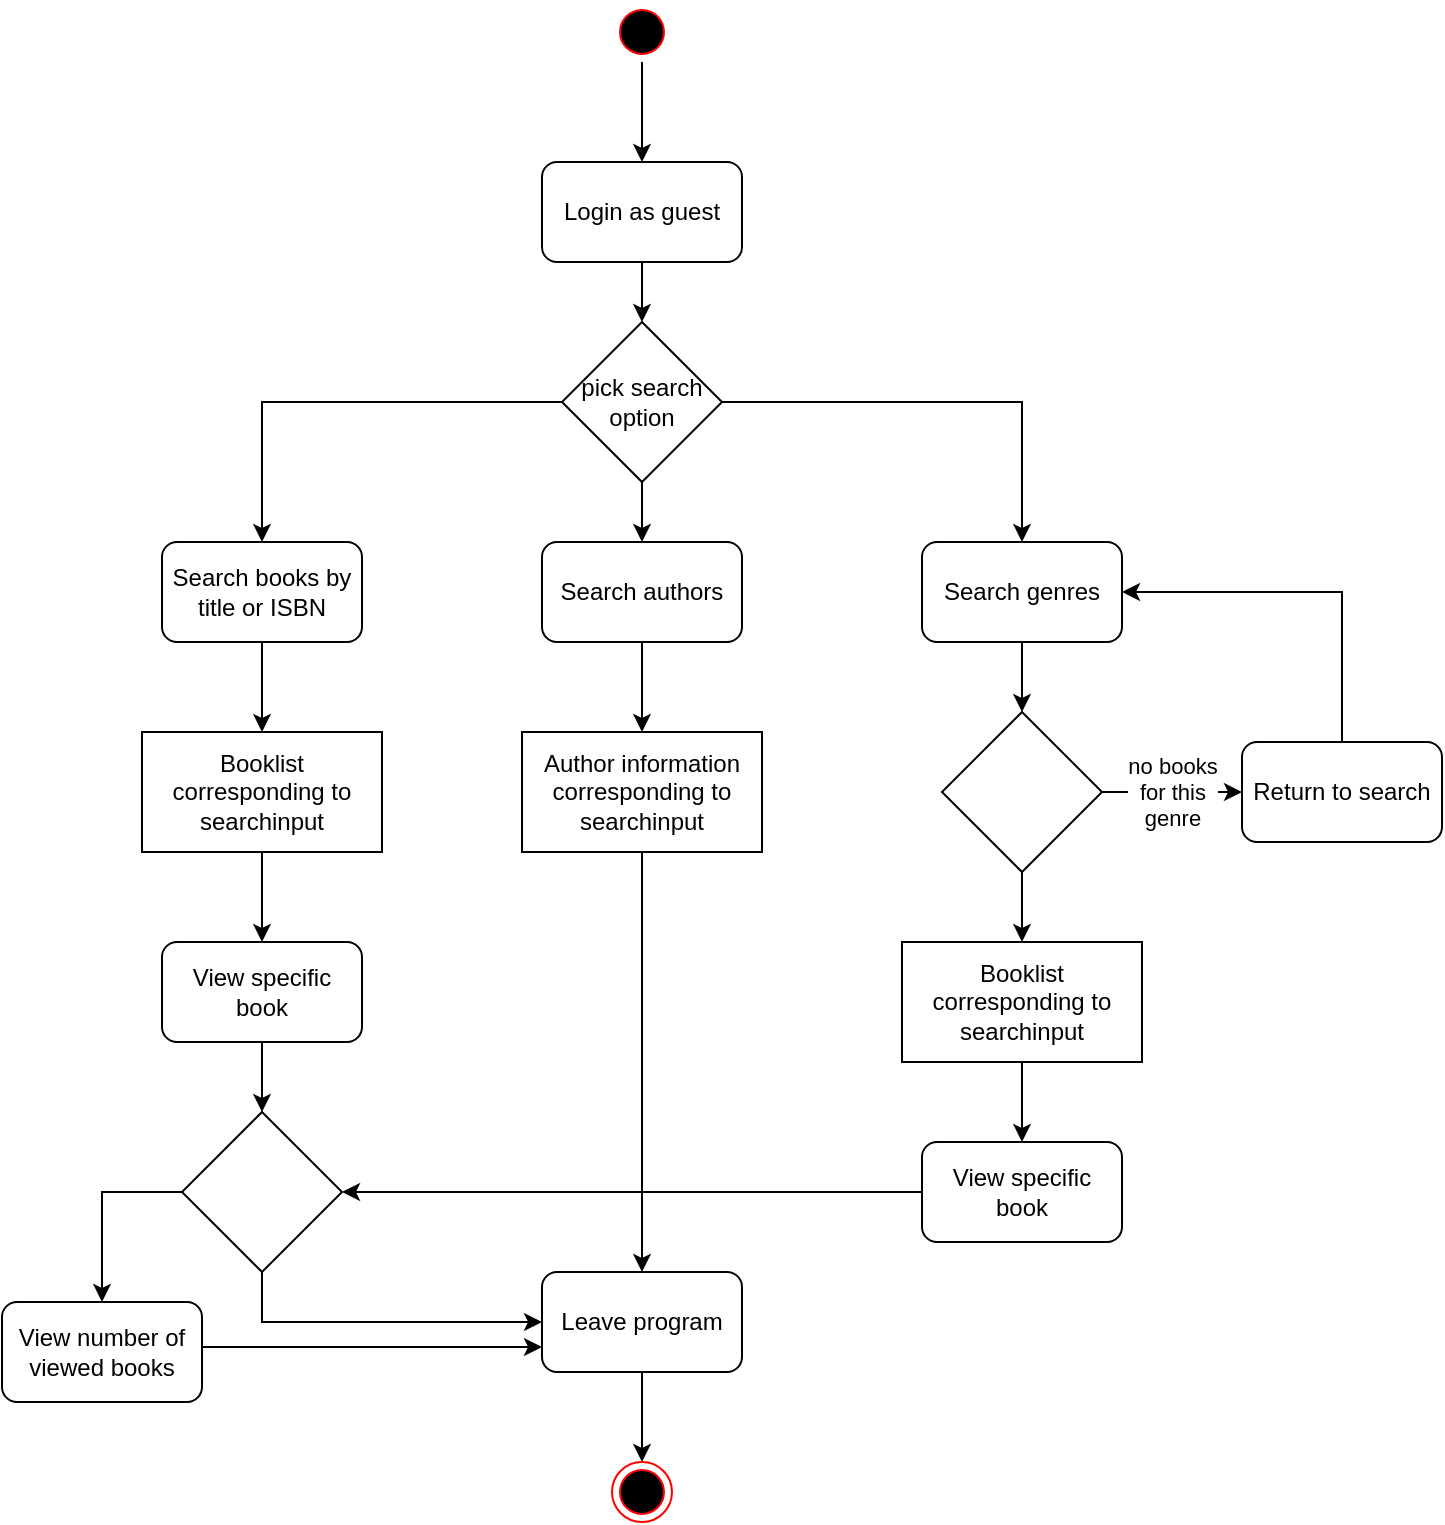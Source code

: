 <mxfile version="14.3.0" type="device"><diagram name="Page-1" id="e7e014a7-5840-1c2e-5031-d8a46d1fe8dd"><mxGraphModel dx="700" dy="752" grid="1" gridSize="10" guides="1" tooltips="1" connect="1" arrows="1" fold="1" page="1" pageScale="1" pageWidth="1169" pageHeight="826" background="#ffffff" math="0" shadow="0"><root><mxCell id="0"/><mxCell id="1" parent="0"/><mxCell id="d6a_oG4QLmLANwghP2Nw-44" style="edgeStyle=orthogonalEdgeStyle;rounded=0;orthogonalLoop=1;jettySize=auto;html=1;entryX=0.5;entryY=0;entryDx=0;entryDy=0;" edge="1" parent="1" source="d6a_oG4QLmLANwghP2Nw-41" target="d6a_oG4QLmLANwghP2Nw-43"><mxGeometry relative="1" as="geometry"/></mxCell><mxCell id="d6a_oG4QLmLANwghP2Nw-41" value="" style="ellipse;html=1;shape=startState;fillColor=#000000;strokeColor=#ff0000;" vertex="1" parent="1"><mxGeometry x="555" y="40" width="30" height="30" as="geometry"/></mxCell><mxCell id="d6a_oG4QLmLANwghP2Nw-49" style="edgeStyle=orthogonalEdgeStyle;rounded=0;orthogonalLoop=1;jettySize=auto;html=1;entryX=0.5;entryY=0;entryDx=0;entryDy=0;" edge="1" parent="1" source="d6a_oG4QLmLANwghP2Nw-43" target="d6a_oG4QLmLANwghP2Nw-48"><mxGeometry relative="1" as="geometry"/></mxCell><mxCell id="d6a_oG4QLmLANwghP2Nw-43" value="Login as guest" style="rounded=1;whiteSpace=wrap;html=1;" vertex="1" parent="1"><mxGeometry x="520" y="120" width="100" height="50" as="geometry"/></mxCell><mxCell id="d6a_oG4QLmLANwghP2Nw-60" style="edgeStyle=orthogonalEdgeStyle;rounded=0;orthogonalLoop=1;jettySize=auto;html=1;entryX=0.5;entryY=0;entryDx=0;entryDy=0;" edge="1" parent="1" source="d6a_oG4QLmLANwghP2Nw-45" target="d6a_oG4QLmLANwghP2Nw-57"><mxGeometry relative="1" as="geometry"/></mxCell><mxCell id="d6a_oG4QLmLANwghP2Nw-45" value="Search authors" style="rounded=1;whiteSpace=wrap;html=1;" vertex="1" parent="1"><mxGeometry x="520" y="310" width="100" height="50" as="geometry"/></mxCell><mxCell id="d6a_oG4QLmLANwghP2Nw-53" style="edgeStyle=orthogonalEdgeStyle;rounded=0;orthogonalLoop=1;jettySize=auto;html=1;entryX=0.5;entryY=0;entryDx=0;entryDy=0;" edge="1" parent="1" source="d6a_oG4QLmLANwghP2Nw-46" target="d6a_oG4QLmLANwghP2Nw-54"><mxGeometry relative="1" as="geometry"><mxPoint x="410" y="400" as="targetPoint"/></mxGeometry></mxCell><mxCell id="d6a_oG4QLmLANwghP2Nw-46" value="Search books by title or ISBN" style="rounded=1;whiteSpace=wrap;html=1;" vertex="1" parent="1"><mxGeometry x="330" y="310" width="100" height="50" as="geometry"/></mxCell><mxCell id="d6a_oG4QLmLANwghP2Nw-59" style="edgeStyle=orthogonalEdgeStyle;rounded=0;orthogonalLoop=1;jettySize=auto;html=1;entryX=0.5;entryY=0;entryDx=0;entryDy=0;" edge="1" parent="1" source="d6a_oG4QLmLANwghP2Nw-61" target="d6a_oG4QLmLANwghP2Nw-58"><mxGeometry relative="1" as="geometry"/></mxCell><mxCell id="d6a_oG4QLmLANwghP2Nw-47" value="Search genres" style="rounded=1;whiteSpace=wrap;html=1;" vertex="1" parent="1"><mxGeometry x="710" y="310" width="100" height="50" as="geometry"/></mxCell><mxCell id="d6a_oG4QLmLANwghP2Nw-50" style="edgeStyle=orthogonalEdgeStyle;rounded=0;orthogonalLoop=1;jettySize=auto;html=1;entryX=0.5;entryY=0;entryDx=0;entryDy=0;" edge="1" parent="1" source="d6a_oG4QLmLANwghP2Nw-48" target="d6a_oG4QLmLANwghP2Nw-46"><mxGeometry relative="1" as="geometry"/></mxCell><mxCell id="d6a_oG4QLmLANwghP2Nw-51" value="" style="edgeStyle=orthogonalEdgeStyle;rounded=0;orthogonalLoop=1;jettySize=auto;html=1;" edge="1" parent="1" source="d6a_oG4QLmLANwghP2Nw-48" target="d6a_oG4QLmLANwghP2Nw-45"><mxGeometry relative="1" as="geometry"/></mxCell><mxCell id="d6a_oG4QLmLANwghP2Nw-52" style="edgeStyle=orthogonalEdgeStyle;rounded=0;orthogonalLoop=1;jettySize=auto;html=1;" edge="1" parent="1" source="d6a_oG4QLmLANwghP2Nw-48" target="d6a_oG4QLmLANwghP2Nw-47"><mxGeometry relative="1" as="geometry"/></mxCell><mxCell id="d6a_oG4QLmLANwghP2Nw-48" value="pick search option" style="rhombus;whiteSpace=wrap;html=1;" vertex="1" parent="1"><mxGeometry x="530" y="200" width="80" height="80" as="geometry"/></mxCell><mxCell id="d6a_oG4QLmLANwghP2Nw-55" style="edgeStyle=orthogonalEdgeStyle;rounded=0;orthogonalLoop=1;jettySize=auto;html=1;entryX=0.5;entryY=0;entryDx=0;entryDy=0;" edge="1" parent="1" source="d6a_oG4QLmLANwghP2Nw-54" target="d6a_oG4QLmLANwghP2Nw-56"><mxGeometry relative="1" as="geometry"><mxPoint x="380" y="510" as="targetPoint"/></mxGeometry></mxCell><mxCell id="d6a_oG4QLmLANwghP2Nw-54" value="Booklist corresponding to searchinput" style="rounded=0;whiteSpace=wrap;html=1;" vertex="1" parent="1"><mxGeometry x="320" y="405" width="120" height="60" as="geometry"/></mxCell><mxCell id="d6a_oG4QLmLANwghP2Nw-71" style="edgeStyle=orthogonalEdgeStyle;rounded=0;orthogonalLoop=1;jettySize=auto;html=1;entryX=0.5;entryY=0;entryDx=0;entryDy=0;" edge="1" parent="1" source="d6a_oG4QLmLANwghP2Nw-56" target="d6a_oG4QLmLANwghP2Nw-69"><mxGeometry relative="1" as="geometry"/></mxCell><mxCell id="d6a_oG4QLmLANwghP2Nw-56" value="View specific book" style="rounded=1;whiteSpace=wrap;html=1;" vertex="1" parent="1"><mxGeometry x="330" y="510" width="100" height="50" as="geometry"/></mxCell><mxCell id="d6a_oG4QLmLANwghP2Nw-77" style="edgeStyle=orthogonalEdgeStyle;rounded=0;orthogonalLoop=1;jettySize=auto;html=1;entryX=0.5;entryY=0;entryDx=0;entryDy=0;" edge="1" parent="1" source="d6a_oG4QLmLANwghP2Nw-57" target="d6a_oG4QLmLANwghP2Nw-73"><mxGeometry relative="1" as="geometry"/></mxCell><mxCell id="d6a_oG4QLmLANwghP2Nw-57" value="Author information corresponding to searchinput" style="rounded=0;whiteSpace=wrap;html=1;" vertex="1" parent="1"><mxGeometry x="510" y="405" width="120" height="60" as="geometry"/></mxCell><mxCell id="d6a_oG4QLmLANwghP2Nw-67" style="edgeStyle=orthogonalEdgeStyle;rounded=0;orthogonalLoop=1;jettySize=auto;html=1;entryX=0.5;entryY=0;entryDx=0;entryDy=0;" edge="1" parent="1" source="d6a_oG4QLmLANwghP2Nw-58" target="d6a_oG4QLmLANwghP2Nw-66"><mxGeometry relative="1" as="geometry"/></mxCell><mxCell id="d6a_oG4QLmLANwghP2Nw-58" value="Booklist corresponding to searchinput" style="rounded=0;whiteSpace=wrap;html=1;" vertex="1" parent="1"><mxGeometry x="700" y="510" width="120" height="60" as="geometry"/></mxCell><mxCell id="d6a_oG4QLmLANwghP2Nw-64" value="no books &lt;br&gt;for this &lt;br&gt;genre" style="edgeStyle=orthogonalEdgeStyle;rounded=0;orthogonalLoop=1;jettySize=auto;html=1;" edge="1" parent="1" source="d6a_oG4QLmLANwghP2Nw-61" target="d6a_oG4QLmLANwghP2Nw-63"><mxGeometry relative="1" as="geometry"/></mxCell><mxCell id="d6a_oG4QLmLANwghP2Nw-61" value="" style="rhombus;whiteSpace=wrap;html=1;" vertex="1" parent="1"><mxGeometry x="720" y="395" width="80" height="80" as="geometry"/></mxCell><mxCell id="d6a_oG4QLmLANwghP2Nw-62" style="edgeStyle=orthogonalEdgeStyle;rounded=0;orthogonalLoop=1;jettySize=auto;html=1;entryX=0.5;entryY=0;entryDx=0;entryDy=0;" edge="1" parent="1" source="d6a_oG4QLmLANwghP2Nw-47" target="d6a_oG4QLmLANwghP2Nw-61"><mxGeometry relative="1" as="geometry"><mxPoint x="760" y="360" as="sourcePoint"/><mxPoint x="760" y="505" as="targetPoint"/></mxGeometry></mxCell><mxCell id="d6a_oG4QLmLANwghP2Nw-65" style="edgeStyle=orthogonalEdgeStyle;rounded=0;orthogonalLoop=1;jettySize=auto;html=1;entryX=1;entryY=0.5;entryDx=0;entryDy=0;exitX=0.5;exitY=0;exitDx=0;exitDy=0;" edge="1" parent="1" source="d6a_oG4QLmLANwghP2Nw-63" target="d6a_oG4QLmLANwghP2Nw-47"><mxGeometry relative="1" as="geometry"/></mxCell><mxCell id="d6a_oG4QLmLANwghP2Nw-63" value="Return to search" style="rounded=1;whiteSpace=wrap;html=1;" vertex="1" parent="1"><mxGeometry x="870" y="410" width="100" height="50" as="geometry"/></mxCell><mxCell id="d6a_oG4QLmLANwghP2Nw-70" style="edgeStyle=orthogonalEdgeStyle;rounded=0;orthogonalLoop=1;jettySize=auto;html=1;entryX=1;entryY=0.5;entryDx=0;entryDy=0;" edge="1" parent="1" source="d6a_oG4QLmLANwghP2Nw-66" target="d6a_oG4QLmLANwghP2Nw-69"><mxGeometry relative="1" as="geometry"/></mxCell><mxCell id="d6a_oG4QLmLANwghP2Nw-66" value="View specific book" style="rounded=1;whiteSpace=wrap;html=1;" vertex="1" parent="1"><mxGeometry x="710" y="610" width="100" height="50" as="geometry"/></mxCell><mxCell id="d6a_oG4QLmLANwghP2Nw-78" style="edgeStyle=orthogonalEdgeStyle;rounded=0;orthogonalLoop=1;jettySize=auto;html=1;entryX=0;entryY=0.75;entryDx=0;entryDy=0;" edge="1" parent="1" source="d6a_oG4QLmLANwghP2Nw-68" target="d6a_oG4QLmLANwghP2Nw-73"><mxGeometry relative="1" as="geometry"><Array as="points"><mxPoint x="430" y="713"/></Array></mxGeometry></mxCell><mxCell id="d6a_oG4QLmLANwghP2Nw-68" value="View number of viewed books" style="rounded=1;whiteSpace=wrap;html=1;" vertex="1" parent="1"><mxGeometry x="250" y="690" width="100" height="50" as="geometry"/></mxCell><mxCell id="d6a_oG4QLmLANwghP2Nw-72" style="edgeStyle=orthogonalEdgeStyle;rounded=0;orthogonalLoop=1;jettySize=auto;html=1;entryX=0.5;entryY=0;entryDx=0;entryDy=0;exitX=0;exitY=0.5;exitDx=0;exitDy=0;" edge="1" parent="1" source="d6a_oG4QLmLANwghP2Nw-69" target="d6a_oG4QLmLANwghP2Nw-68"><mxGeometry relative="1" as="geometry"/></mxCell><mxCell id="d6a_oG4QLmLANwghP2Nw-74" style="edgeStyle=orthogonalEdgeStyle;rounded=0;orthogonalLoop=1;jettySize=auto;html=1;entryX=0;entryY=0.5;entryDx=0;entryDy=0;exitX=0.5;exitY=1;exitDx=0;exitDy=0;" edge="1" parent="1" source="d6a_oG4QLmLANwghP2Nw-69" target="d6a_oG4QLmLANwghP2Nw-73"><mxGeometry relative="1" as="geometry"/></mxCell><mxCell id="d6a_oG4QLmLANwghP2Nw-69" value="" style="rhombus;whiteSpace=wrap;html=1;" vertex="1" parent="1"><mxGeometry x="340" y="595" width="80" height="80" as="geometry"/></mxCell><mxCell id="d6a_oG4QLmLANwghP2Nw-76" style="edgeStyle=orthogonalEdgeStyle;rounded=0;orthogonalLoop=1;jettySize=auto;html=1;entryX=0.5;entryY=0;entryDx=0;entryDy=0;" edge="1" parent="1" source="d6a_oG4QLmLANwghP2Nw-73" target="d6a_oG4QLmLANwghP2Nw-75"><mxGeometry relative="1" as="geometry"/></mxCell><mxCell id="d6a_oG4QLmLANwghP2Nw-73" value="Leave program" style="rounded=1;whiteSpace=wrap;html=1;" vertex="1" parent="1"><mxGeometry x="520" y="675" width="100" height="50" as="geometry"/></mxCell><mxCell id="d6a_oG4QLmLANwghP2Nw-75" value="" style="ellipse;html=1;shape=endState;fillColor=#000000;strokeColor=#ff0000;" vertex="1" parent="1"><mxGeometry x="555" y="770" width="30" height="30" as="geometry"/></mxCell></root></mxGraphModel></diagram></mxfile>